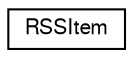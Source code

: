 digraph G
{
  edge [fontname="FreeSans",fontsize="10",labelfontname="FreeSans",labelfontsize="10"];
  node [fontname="FreeSans",fontsize="10",shape=record];
  rankdir=LR;
  Node1 [label="RSSItem",height=0.2,width=0.4,color="black", fillcolor="white", style="filled",URL="$d0/d64/classcom_1_1scoreloop_1_1client_1_1android_1_1core_1_1addon_1_1_r_s_s_item.html"];
}
